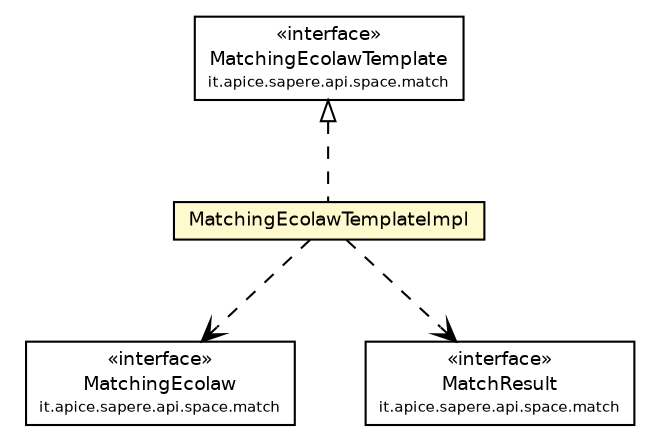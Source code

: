#!/usr/local/bin/dot
#
# Class diagram 
# Generated by UmlGraph version 4.4 (http://www.spinellis.gr/sw/umlgraph)
#

digraph G {
	edge [fontname="Helvetica",fontsize=10,labelfontname="Helvetica",labelfontsize=10];
	node [fontname="Helvetica",fontsize=10,shape=plaintext];
	// it.apice.sapere.api.space.match.impl.MatchingEcolawTemplateImpl
	c435 [label=<<table border="0" cellborder="1" cellspacing="0" cellpadding="2" port="p" bgcolor="lemonChiffon" href="./MatchingEcolawTemplateImpl.html">
		<tr><td><table border="0" cellspacing="0" cellpadding="1">
			<tr><td> MatchingEcolawTemplateImpl </td></tr>
		</table></td></tr>
		</table>>, fontname="Helvetica", fontcolor="black", fontsize=9.0];
	//it.apice.sapere.api.space.match.impl.MatchingEcolawTemplateImpl implements it.apice.sapere.api.space.match.MatchingEcolawTemplate
	c444:p -> c435:p [dir=back,arrowtail=empty,style=dashed];
	// it.apice.sapere.api.space.match.impl.MatchingEcolawTemplateImpl DEPEND it.apice.sapere.api.space.match.MatchingEcolaw
	c435:p -> c445:p [taillabel="", label="", headlabel="", fontname="Helvetica", fontcolor="black", fontsize=10.0, color="black", arrowhead=open, style=dashed];
	// it.apice.sapere.api.space.match.impl.MatchingEcolawTemplateImpl DEPEND it.apice.sapere.api.space.match.MatchResult
	c435:p -> c446:p [taillabel="", label="", headlabel="", fontname="Helvetica", fontcolor="black", fontsize=10.0, color="black", arrowhead=open, style=dashed];
	// it.apice.sapere.api.space.match.MatchingEcolaw
	c445 [label=<<table border="0" cellborder="1" cellspacing="0" cellpadding="2" port="p" href="http://java.sun.com/j2se/1.4.2/docs/api/it/apice/sapere/api/space/match/MatchingEcolaw.html">
		<tr><td><table border="0" cellspacing="0" cellpadding="1">
			<tr><td> &laquo;interface&raquo; </td></tr>
			<tr><td> MatchingEcolaw </td></tr>
			<tr><td><font point-size="7.0"> it.apice.sapere.api.space.match </font></td></tr>
		</table></td></tr>
		</table>>, fontname="Helvetica", fontcolor="black", fontsize=9.0];
	// it.apice.sapere.api.space.match.MatchResult
	c446 [label=<<table border="0" cellborder="1" cellspacing="0" cellpadding="2" port="p" href="http://java.sun.com/j2se/1.4.2/docs/api/it/apice/sapere/api/space/match/MatchResult.html">
		<tr><td><table border="0" cellspacing="0" cellpadding="1">
			<tr><td> &laquo;interface&raquo; </td></tr>
			<tr><td> MatchResult </td></tr>
			<tr><td><font point-size="7.0"> it.apice.sapere.api.space.match </font></td></tr>
		</table></td></tr>
		</table>>, fontname="Helvetica", fontcolor="black", fontsize=9.0];
	// it.apice.sapere.api.space.match.MatchingEcolawTemplate
	c444 [label=<<table border="0" cellborder="1" cellspacing="0" cellpadding="2" port="p" href="http://java.sun.com/j2se/1.4.2/docs/api/it/apice/sapere/api/space/match/MatchingEcolawTemplate.html">
		<tr><td><table border="0" cellspacing="0" cellpadding="1">
			<tr><td> &laquo;interface&raquo; </td></tr>
			<tr><td> MatchingEcolawTemplate </td></tr>
			<tr><td><font point-size="7.0"> it.apice.sapere.api.space.match </font></td></tr>
		</table></td></tr>
		</table>>, fontname="Helvetica", fontcolor="black", fontsize=9.0];
}

